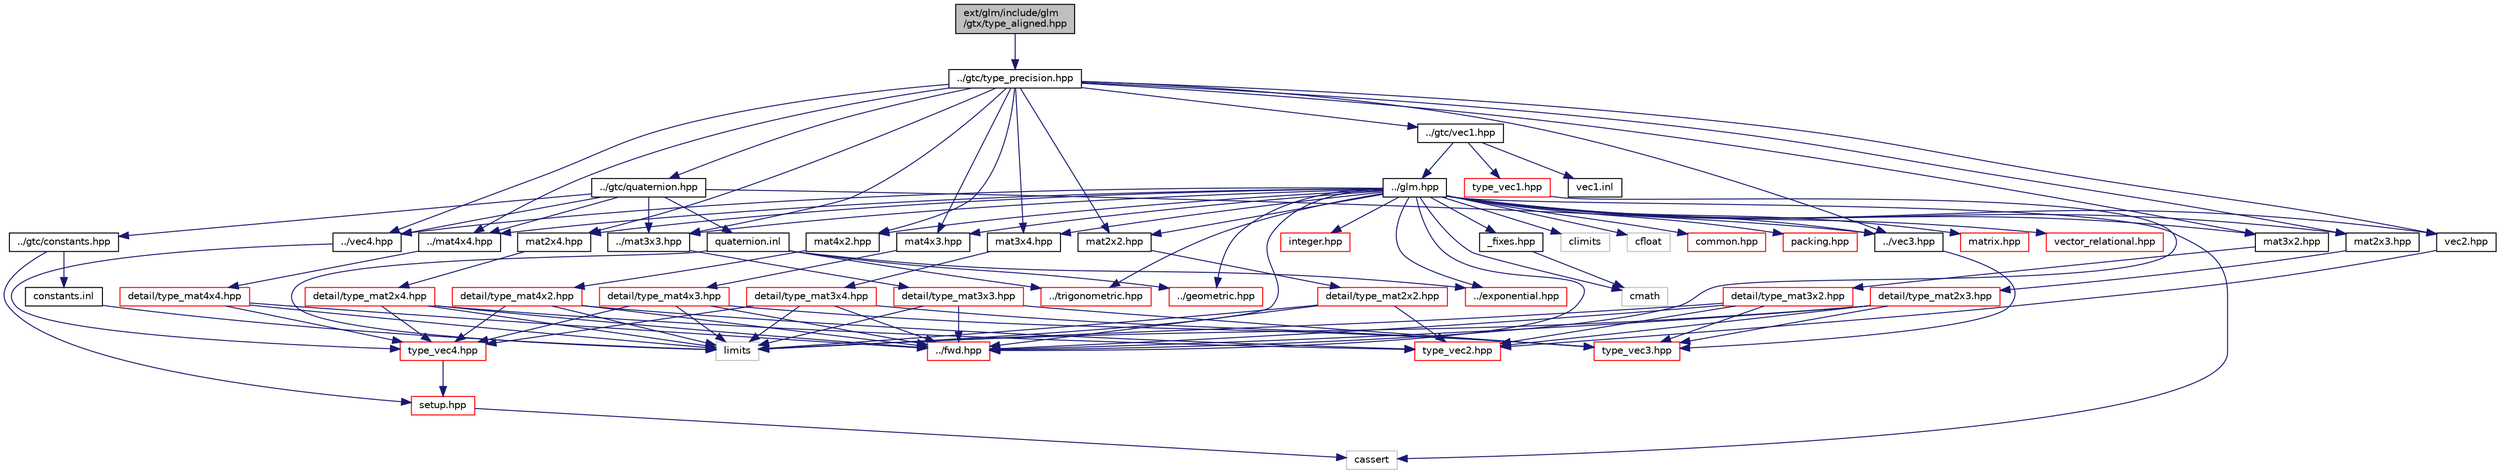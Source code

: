digraph "ext/glm/include/glm/gtx/type_aligned.hpp"
{
  edge [fontname="Helvetica",fontsize="10",labelfontname="Helvetica",labelfontsize="10"];
  node [fontname="Helvetica",fontsize="10",shape=record];
  Node1 [label="ext/glm/include/glm\l/gtx/type_aligned.hpp",height=0.2,width=0.4,color="black", fillcolor="grey75", style="filled" fontcolor="black"];
  Node1 -> Node2 [color="midnightblue",fontsize="10",style="solid",fontname="Helvetica"];
  Node2 [label="../gtc/type_precision.hpp",height=0.2,width=0.4,color="black", fillcolor="white", style="filled",URL="$type__precision_8hpp.html"];
  Node2 -> Node3 [color="midnightblue",fontsize="10",style="solid",fontname="Helvetica"];
  Node3 [label="../gtc/quaternion.hpp",height=0.2,width=0.4,color="black", fillcolor="white", style="filled",URL="$gtc_2quaternion_8hpp.html"];
  Node3 -> Node4 [color="midnightblue",fontsize="10",style="solid",fontname="Helvetica"];
  Node4 [label="../mat3x3.hpp",height=0.2,width=0.4,color="black", fillcolor="white", style="filled",URL="$mat3x3_8hpp.html"];
  Node4 -> Node5 [color="midnightblue",fontsize="10",style="solid",fontname="Helvetica"];
  Node5 [label="detail/type_mat3x3.hpp",height=0.2,width=0.4,color="red", fillcolor="white", style="filled",URL="$type__mat3x3_8hpp.html"];
  Node5 -> Node6 [color="midnightblue",fontsize="10",style="solid",fontname="Helvetica"];
  Node6 [label="../fwd.hpp",height=0.2,width=0.4,color="red", fillcolor="white", style="filled",URL="$fwd_8hpp.html"];
  Node5 -> Node7 [color="midnightblue",fontsize="10",style="solid",fontname="Helvetica"];
  Node7 [label="type_vec3.hpp",height=0.2,width=0.4,color="red", fillcolor="white", style="filled",URL="$type__vec3_8hpp.html"];
  Node5 -> Node8 [color="midnightblue",fontsize="10",style="solid",fontname="Helvetica"];
  Node8 [label="limits",height=0.2,width=0.4,color="grey75", fillcolor="white", style="filled"];
  Node3 -> Node9 [color="midnightblue",fontsize="10",style="solid",fontname="Helvetica"];
  Node9 [label="../mat4x4.hpp",height=0.2,width=0.4,color="black", fillcolor="white", style="filled",URL="$mat4x4_8hpp.html"];
  Node9 -> Node10 [color="midnightblue",fontsize="10",style="solid",fontname="Helvetica"];
  Node10 [label="detail/type_mat4x4.hpp",height=0.2,width=0.4,color="red", fillcolor="white", style="filled",URL="$type__mat4x4_8hpp.html"];
  Node10 -> Node6 [color="midnightblue",fontsize="10",style="solid",fontname="Helvetica"];
  Node10 -> Node11 [color="midnightblue",fontsize="10",style="solid",fontname="Helvetica"];
  Node11 [label="type_vec4.hpp",height=0.2,width=0.4,color="red", fillcolor="white", style="filled",URL="$type__vec4_8hpp.html"];
  Node11 -> Node12 [color="midnightblue",fontsize="10",style="solid",fontname="Helvetica"];
  Node12 [label="setup.hpp",height=0.2,width=0.4,color="red", fillcolor="white", style="filled",URL="$setup_8hpp.html"];
  Node12 -> Node13 [color="midnightblue",fontsize="10",style="solid",fontname="Helvetica"];
  Node13 [label="cassert",height=0.2,width=0.4,color="grey75", fillcolor="white", style="filled"];
  Node10 -> Node8 [color="midnightblue",fontsize="10",style="solid",fontname="Helvetica"];
  Node3 -> Node14 [color="midnightblue",fontsize="10",style="solid",fontname="Helvetica"];
  Node14 [label="../vec3.hpp",height=0.2,width=0.4,color="black", fillcolor="white", style="filled",URL="$vec3_8hpp.html"];
  Node14 -> Node7 [color="midnightblue",fontsize="10",style="solid",fontname="Helvetica"];
  Node3 -> Node15 [color="midnightblue",fontsize="10",style="solid",fontname="Helvetica"];
  Node15 [label="../vec4.hpp",height=0.2,width=0.4,color="black", fillcolor="white", style="filled",URL="$vec4_8hpp.html"];
  Node15 -> Node11 [color="midnightblue",fontsize="10",style="solid",fontname="Helvetica"];
  Node3 -> Node16 [color="midnightblue",fontsize="10",style="solid",fontname="Helvetica"];
  Node16 [label="../gtc/constants.hpp",height=0.2,width=0.4,color="black", fillcolor="white", style="filled",URL="$constants_8hpp.html"];
  Node16 -> Node12 [color="midnightblue",fontsize="10",style="solid",fontname="Helvetica"];
  Node16 -> Node17 [color="midnightblue",fontsize="10",style="solid",fontname="Helvetica"];
  Node17 [label="constants.inl",height=0.2,width=0.4,color="black", fillcolor="white", style="filled",URL="$constants_8inl.html"];
  Node17 -> Node8 [color="midnightblue",fontsize="10",style="solid",fontname="Helvetica"];
  Node3 -> Node18 [color="midnightblue",fontsize="10",style="solid",fontname="Helvetica"];
  Node18 [label="quaternion.inl",height=0.2,width=0.4,color="black", fillcolor="white", style="filled",URL="$glm_2include_2glm_2gtc_2quaternion_8inl.html"];
  Node18 -> Node19 [color="midnightblue",fontsize="10",style="solid",fontname="Helvetica"];
  Node19 [label="../trigonometric.hpp",height=0.2,width=0.4,color="red", fillcolor="white", style="filled",URL="$trigonometric_8hpp.html"];
  Node18 -> Node20 [color="midnightblue",fontsize="10",style="solid",fontname="Helvetica"];
  Node20 [label="../geometric.hpp",height=0.2,width=0.4,color="red", fillcolor="white", style="filled",URL="$geometric_8hpp.html"];
  Node18 -> Node21 [color="midnightblue",fontsize="10",style="solid",fontname="Helvetica"];
  Node21 [label="../exponential.hpp",height=0.2,width=0.4,color="red", fillcolor="white", style="filled",URL="$exponential_8hpp.html"];
  Node18 -> Node8 [color="midnightblue",fontsize="10",style="solid",fontname="Helvetica"];
  Node2 -> Node22 [color="midnightblue",fontsize="10",style="solid",fontname="Helvetica"];
  Node22 [label="../gtc/vec1.hpp",height=0.2,width=0.4,color="black", fillcolor="white", style="filled",URL="$vec1_8hpp.html"];
  Node22 -> Node23 [color="midnightblue",fontsize="10",style="solid",fontname="Helvetica"];
  Node23 [label="../glm.hpp",height=0.2,width=0.4,color="black", fillcolor="white", style="filled",URL="$glm_8hpp.html"];
  Node23 -> Node24 [color="midnightblue",fontsize="10",style="solid",fontname="Helvetica"];
  Node24 [label="_fixes.hpp",height=0.2,width=0.4,color="black", fillcolor="white", style="filled",URL="$__fixes_8hpp.html"];
  Node24 -> Node25 [color="midnightblue",fontsize="10",style="solid",fontname="Helvetica"];
  Node25 [label="cmath",height=0.2,width=0.4,color="grey75", fillcolor="white", style="filled"];
  Node23 -> Node25 [color="midnightblue",fontsize="10",style="solid",fontname="Helvetica"];
  Node23 -> Node26 [color="midnightblue",fontsize="10",style="solid",fontname="Helvetica"];
  Node26 [label="climits",height=0.2,width=0.4,color="grey75", fillcolor="white", style="filled"];
  Node23 -> Node27 [color="midnightblue",fontsize="10",style="solid",fontname="Helvetica"];
  Node27 [label="cfloat",height=0.2,width=0.4,color="grey75", fillcolor="white", style="filled"];
  Node23 -> Node8 [color="midnightblue",fontsize="10",style="solid",fontname="Helvetica"];
  Node23 -> Node13 [color="midnightblue",fontsize="10",style="solid",fontname="Helvetica"];
  Node23 -> Node6 [color="midnightblue",fontsize="10",style="solid",fontname="Helvetica"];
  Node23 -> Node28 [color="midnightblue",fontsize="10",style="solid",fontname="Helvetica"];
  Node28 [label="vec2.hpp",height=0.2,width=0.4,color="black", fillcolor="white", style="filled",URL="$vec2_8hpp.html"];
  Node28 -> Node29 [color="midnightblue",fontsize="10",style="solid",fontname="Helvetica"];
  Node29 [label="type_vec2.hpp",height=0.2,width=0.4,color="red", fillcolor="white", style="filled",URL="$type__vec2_8hpp.html"];
  Node23 -> Node14 [color="midnightblue",fontsize="10",style="solid",fontname="Helvetica"];
  Node23 -> Node15 [color="midnightblue",fontsize="10",style="solid",fontname="Helvetica"];
  Node23 -> Node30 [color="midnightblue",fontsize="10",style="solid",fontname="Helvetica"];
  Node30 [label="mat2x2.hpp",height=0.2,width=0.4,color="black", fillcolor="white", style="filled",URL="$mat2x2_8hpp.html"];
  Node30 -> Node31 [color="midnightblue",fontsize="10",style="solid",fontname="Helvetica"];
  Node31 [label="detail/type_mat2x2.hpp",height=0.2,width=0.4,color="red", fillcolor="white", style="filled",URL="$type__mat2x2_8hpp.html"];
  Node31 -> Node6 [color="midnightblue",fontsize="10",style="solid",fontname="Helvetica"];
  Node31 -> Node29 [color="midnightblue",fontsize="10",style="solid",fontname="Helvetica"];
  Node31 -> Node8 [color="midnightblue",fontsize="10",style="solid",fontname="Helvetica"];
  Node23 -> Node32 [color="midnightblue",fontsize="10",style="solid",fontname="Helvetica"];
  Node32 [label="mat2x3.hpp",height=0.2,width=0.4,color="black", fillcolor="white", style="filled",URL="$mat2x3_8hpp.html"];
  Node32 -> Node33 [color="midnightblue",fontsize="10",style="solid",fontname="Helvetica"];
  Node33 [label="detail/type_mat2x3.hpp",height=0.2,width=0.4,color="red", fillcolor="white", style="filled",URL="$type__mat2x3_8hpp.html"];
  Node33 -> Node6 [color="midnightblue",fontsize="10",style="solid",fontname="Helvetica"];
  Node33 -> Node29 [color="midnightblue",fontsize="10",style="solid",fontname="Helvetica"];
  Node33 -> Node7 [color="midnightblue",fontsize="10",style="solid",fontname="Helvetica"];
  Node33 -> Node8 [color="midnightblue",fontsize="10",style="solid",fontname="Helvetica"];
  Node23 -> Node34 [color="midnightblue",fontsize="10",style="solid",fontname="Helvetica"];
  Node34 [label="mat2x4.hpp",height=0.2,width=0.4,color="black", fillcolor="white", style="filled",URL="$mat2x4_8hpp.html"];
  Node34 -> Node35 [color="midnightblue",fontsize="10",style="solid",fontname="Helvetica"];
  Node35 [label="detail/type_mat2x4.hpp",height=0.2,width=0.4,color="red", fillcolor="white", style="filled",URL="$type__mat2x4_8hpp.html"];
  Node35 -> Node6 [color="midnightblue",fontsize="10",style="solid",fontname="Helvetica"];
  Node35 -> Node29 [color="midnightblue",fontsize="10",style="solid",fontname="Helvetica"];
  Node35 -> Node11 [color="midnightblue",fontsize="10",style="solid",fontname="Helvetica"];
  Node35 -> Node8 [color="midnightblue",fontsize="10",style="solid",fontname="Helvetica"];
  Node23 -> Node36 [color="midnightblue",fontsize="10",style="solid",fontname="Helvetica"];
  Node36 [label="mat3x2.hpp",height=0.2,width=0.4,color="black", fillcolor="white", style="filled",URL="$mat3x2_8hpp.html"];
  Node36 -> Node37 [color="midnightblue",fontsize="10",style="solid",fontname="Helvetica"];
  Node37 [label="detail/type_mat3x2.hpp",height=0.2,width=0.4,color="red", fillcolor="white", style="filled",URL="$type__mat3x2_8hpp.html"];
  Node37 -> Node6 [color="midnightblue",fontsize="10",style="solid",fontname="Helvetica"];
  Node37 -> Node29 [color="midnightblue",fontsize="10",style="solid",fontname="Helvetica"];
  Node37 -> Node7 [color="midnightblue",fontsize="10",style="solid",fontname="Helvetica"];
  Node37 -> Node8 [color="midnightblue",fontsize="10",style="solid",fontname="Helvetica"];
  Node23 -> Node4 [color="midnightblue",fontsize="10",style="solid",fontname="Helvetica"];
  Node23 -> Node38 [color="midnightblue",fontsize="10",style="solid",fontname="Helvetica"];
  Node38 [label="mat3x4.hpp",height=0.2,width=0.4,color="black", fillcolor="white", style="filled",URL="$mat3x4_8hpp.html"];
  Node38 -> Node39 [color="midnightblue",fontsize="10",style="solid",fontname="Helvetica"];
  Node39 [label="detail/type_mat3x4.hpp",height=0.2,width=0.4,color="red", fillcolor="white", style="filled",URL="$type__mat3x4_8hpp.html"];
  Node39 -> Node6 [color="midnightblue",fontsize="10",style="solid",fontname="Helvetica"];
  Node39 -> Node7 [color="midnightblue",fontsize="10",style="solid",fontname="Helvetica"];
  Node39 -> Node11 [color="midnightblue",fontsize="10",style="solid",fontname="Helvetica"];
  Node39 -> Node8 [color="midnightblue",fontsize="10",style="solid",fontname="Helvetica"];
  Node23 -> Node40 [color="midnightblue",fontsize="10",style="solid",fontname="Helvetica"];
  Node40 [label="mat4x2.hpp",height=0.2,width=0.4,color="black", fillcolor="white", style="filled",URL="$mat4x2_8hpp.html"];
  Node40 -> Node41 [color="midnightblue",fontsize="10",style="solid",fontname="Helvetica"];
  Node41 [label="detail/type_mat4x2.hpp",height=0.2,width=0.4,color="red", fillcolor="white", style="filled",URL="$type__mat4x2_8hpp.html"];
  Node41 -> Node6 [color="midnightblue",fontsize="10",style="solid",fontname="Helvetica"];
  Node41 -> Node29 [color="midnightblue",fontsize="10",style="solid",fontname="Helvetica"];
  Node41 -> Node11 [color="midnightblue",fontsize="10",style="solid",fontname="Helvetica"];
  Node41 -> Node8 [color="midnightblue",fontsize="10",style="solid",fontname="Helvetica"];
  Node23 -> Node42 [color="midnightblue",fontsize="10",style="solid",fontname="Helvetica"];
  Node42 [label="mat4x3.hpp",height=0.2,width=0.4,color="black", fillcolor="white", style="filled",URL="$mat4x3_8hpp_source.html"];
  Node42 -> Node43 [color="midnightblue",fontsize="10",style="solid",fontname="Helvetica"];
  Node43 [label="detail/type_mat4x3.hpp",height=0.2,width=0.4,color="red", fillcolor="white", style="filled",URL="$type__mat4x3_8hpp.html"];
  Node43 -> Node6 [color="midnightblue",fontsize="10",style="solid",fontname="Helvetica"];
  Node43 -> Node7 [color="midnightblue",fontsize="10",style="solid",fontname="Helvetica"];
  Node43 -> Node11 [color="midnightblue",fontsize="10",style="solid",fontname="Helvetica"];
  Node43 -> Node8 [color="midnightblue",fontsize="10",style="solid",fontname="Helvetica"];
  Node23 -> Node9 [color="midnightblue",fontsize="10",style="solid",fontname="Helvetica"];
  Node23 -> Node19 [color="midnightblue",fontsize="10",style="solid",fontname="Helvetica"];
  Node23 -> Node21 [color="midnightblue",fontsize="10",style="solid",fontname="Helvetica"];
  Node23 -> Node44 [color="midnightblue",fontsize="10",style="solid",fontname="Helvetica"];
  Node44 [label="common.hpp",height=0.2,width=0.4,color="red", fillcolor="white", style="filled",URL="$common_8hpp.html"];
  Node23 -> Node45 [color="midnightblue",fontsize="10",style="solid",fontname="Helvetica"];
  Node45 [label="packing.hpp",height=0.2,width=0.4,color="red", fillcolor="white", style="filled",URL="$packing_8hpp.html"];
  Node23 -> Node20 [color="midnightblue",fontsize="10",style="solid",fontname="Helvetica"];
  Node23 -> Node46 [color="midnightblue",fontsize="10",style="solid",fontname="Helvetica"];
  Node46 [label="matrix.hpp",height=0.2,width=0.4,color="red", fillcolor="white", style="filled",URL="$matrix_8hpp.html"];
  Node23 -> Node47 [color="midnightblue",fontsize="10",style="solid",fontname="Helvetica"];
  Node47 [label="vector_relational.hpp",height=0.2,width=0.4,color="red", fillcolor="white", style="filled",URL="$vector__relational_8hpp.html"];
  Node23 -> Node48 [color="midnightblue",fontsize="10",style="solid",fontname="Helvetica"];
  Node48 [label="integer.hpp",height=0.2,width=0.4,color="red", fillcolor="white", style="filled",URL="$integer_8hpp.html"];
  Node22 -> Node49 [color="midnightblue",fontsize="10",style="solid",fontname="Helvetica"];
  Node49 [label="type_vec1.hpp",height=0.2,width=0.4,color="red", fillcolor="white", style="filled",URL="$type__vec1_8hpp.html"];
  Node49 -> Node6 [color="midnightblue",fontsize="10",style="solid",fontname="Helvetica"];
  Node22 -> Node50 [color="midnightblue",fontsize="10",style="solid",fontname="Helvetica"];
  Node50 [label="vec1.inl",height=0.2,width=0.4,color="black", fillcolor="white", style="filled",URL="$vec1_8inl.html"];
  Node2 -> Node28 [color="midnightblue",fontsize="10",style="solid",fontname="Helvetica"];
  Node2 -> Node14 [color="midnightblue",fontsize="10",style="solid",fontname="Helvetica"];
  Node2 -> Node15 [color="midnightblue",fontsize="10",style="solid",fontname="Helvetica"];
  Node2 -> Node30 [color="midnightblue",fontsize="10",style="solid",fontname="Helvetica"];
  Node2 -> Node32 [color="midnightblue",fontsize="10",style="solid",fontname="Helvetica"];
  Node2 -> Node34 [color="midnightblue",fontsize="10",style="solid",fontname="Helvetica"];
  Node2 -> Node36 [color="midnightblue",fontsize="10",style="solid",fontname="Helvetica"];
  Node2 -> Node4 [color="midnightblue",fontsize="10",style="solid",fontname="Helvetica"];
  Node2 -> Node38 [color="midnightblue",fontsize="10",style="solid",fontname="Helvetica"];
  Node2 -> Node40 [color="midnightblue",fontsize="10",style="solid",fontname="Helvetica"];
  Node2 -> Node42 [color="midnightblue",fontsize="10",style="solid",fontname="Helvetica"];
  Node2 -> Node9 [color="midnightblue",fontsize="10",style="solid",fontname="Helvetica"];
}
